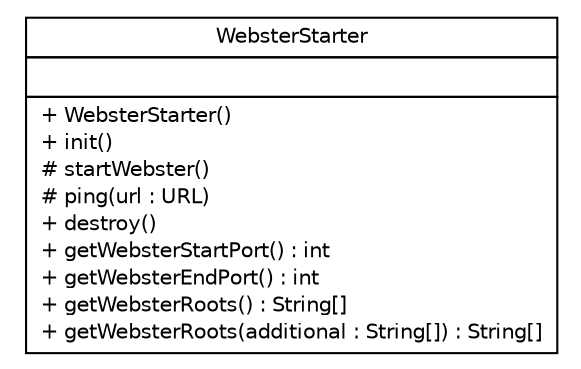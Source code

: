 #!/usr/local/bin/dot
#
# Class diagram 
# Generated by UMLGraph version R5_6 (http://www.umlgraph.org/)
#

digraph G {
	edge [fontname="Helvetica",fontsize=10,labelfontname="Helvetica",labelfontsize=10];
	node [fontname="Helvetica",fontsize=10,shape=plaintext];
	nodesep=0.25;
	ranksep=0.5;
	// sorcer.tools.webster.start.WebsterStarter
	c49068 [label=<<table title="sorcer.tools.webster.start.WebsterStarter" border="0" cellborder="1" cellspacing="0" cellpadding="2" port="p" href="./WebsterStarter.html">
		<tr><td><table border="0" cellspacing="0" cellpadding="1">
<tr><td align="center" balign="center"> WebsterStarter </td></tr>
		</table></td></tr>
		<tr><td><table border="0" cellspacing="0" cellpadding="1">
<tr><td align="left" balign="left">  </td></tr>
		</table></td></tr>
		<tr><td><table border="0" cellspacing="0" cellpadding="1">
<tr><td align="left" balign="left"> + WebsterStarter() </td></tr>
<tr><td align="left" balign="left"> + init() </td></tr>
<tr><td align="left" balign="left"> # startWebster() </td></tr>
<tr><td align="left" balign="left"> # ping(url : URL) </td></tr>
<tr><td align="left" balign="left"> + destroy() </td></tr>
<tr><td align="left" balign="left"> + getWebsterStartPort() : int </td></tr>
<tr><td align="left" balign="left"> + getWebsterEndPort() : int </td></tr>
<tr><td align="left" balign="left"> + getWebsterRoots() : String[] </td></tr>
<tr><td align="left" balign="left"> + getWebsterRoots(additional : String[]) : String[] </td></tr>
		</table></td></tr>
		</table>>, URL="./WebsterStarter.html", fontname="Helvetica", fontcolor="black", fontsize=10.0];
}


